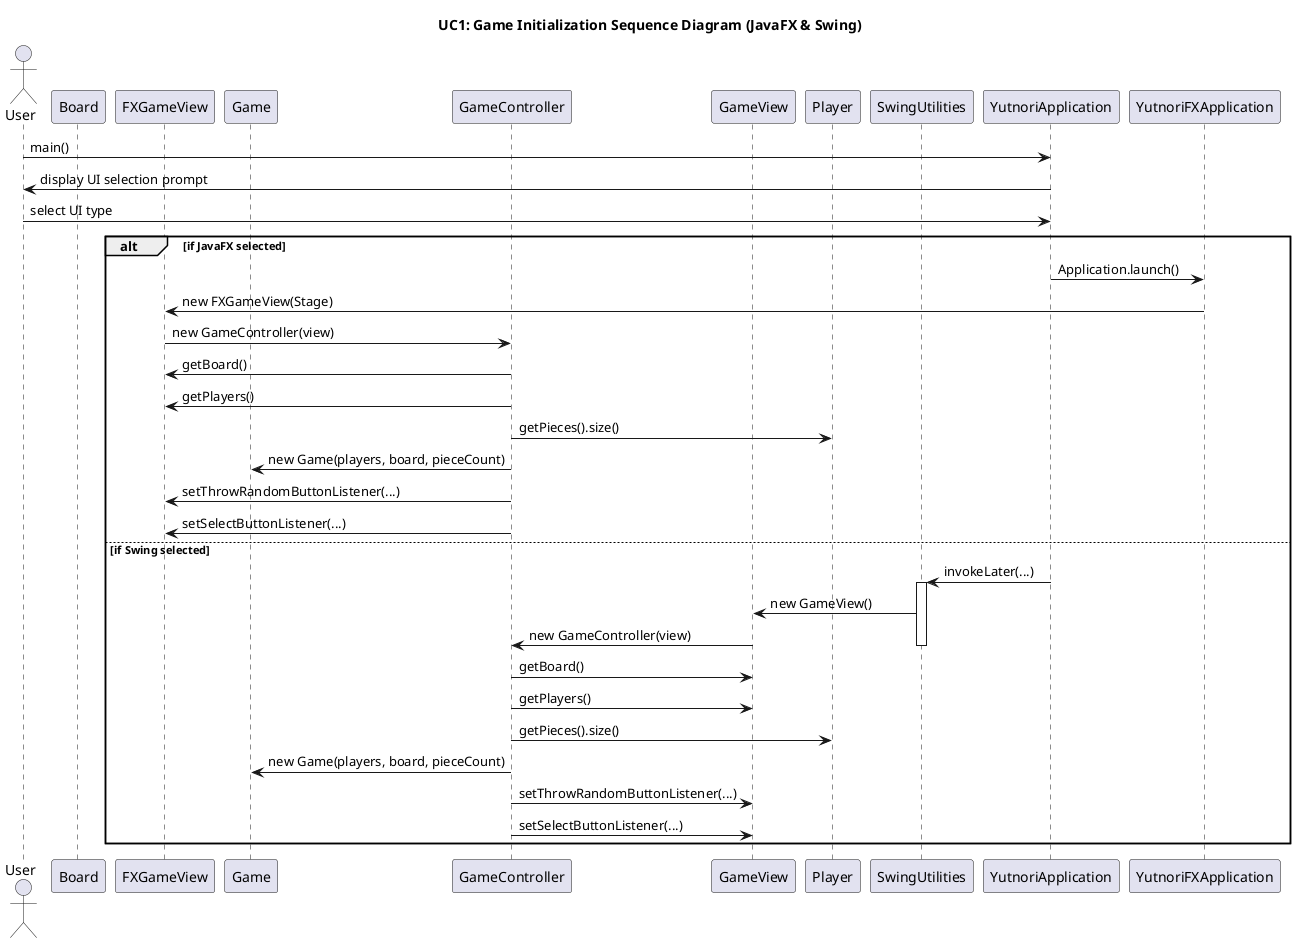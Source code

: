 @startuml
title UC1: Game Initialization Sequence Diagram (JavaFX & Swing)

actor User
participant Board as Board
participant FXGameView as FXGameView
participant Game as Game
participant GameController as GameController
participant GameView as GameView
participant Player as Player
participant SwingUtilities as SwingUtilities
participant YutnoriApplication as YutnoriApplication
participant YutnoriFXApplication as YutnoriFXApplication

User -> YutnoriApplication : main()
YutnoriApplication -> User : display UI selection prompt
User -> YutnoriApplication : select UI type

alt if JavaFX selected
  YutnoriApplication -> YutnoriFXApplication : Application.launch()
  YutnoriFXApplication -> FXGameView : new FXGameView(Stage)
  FXGameView -> GameController : new GameController(view)

  GameController -> FXGameView : getBoard()
  GameController -> FXGameView : getPlayers()
  GameController -> Player : getPieces().size()
  GameController -> Game : new Game(players, board, pieceCount)
  GameController -> FXGameView : setThrowRandomButtonListener(...)
  GameController -> FXGameView : setSelectButtonListener(...)

else if Swing selected
  YutnoriApplication -> SwingUtilities : invokeLater(...)
  activate SwingUtilities
  SwingUtilities -> GameView : new GameView()
  GameView -> GameController : new GameController(view)
  deactivate SwingUtilities

  GameController -> GameView : getBoard()
  GameController -> GameView : getPlayers()
  GameController -> Player : getPieces().size()
  GameController -> Game : new Game(players, board, pieceCount)
  GameController -> GameView : setThrowRandomButtonListener(...)
  GameController -> GameView : setSelectButtonListener(...)
end alt

@enduml

